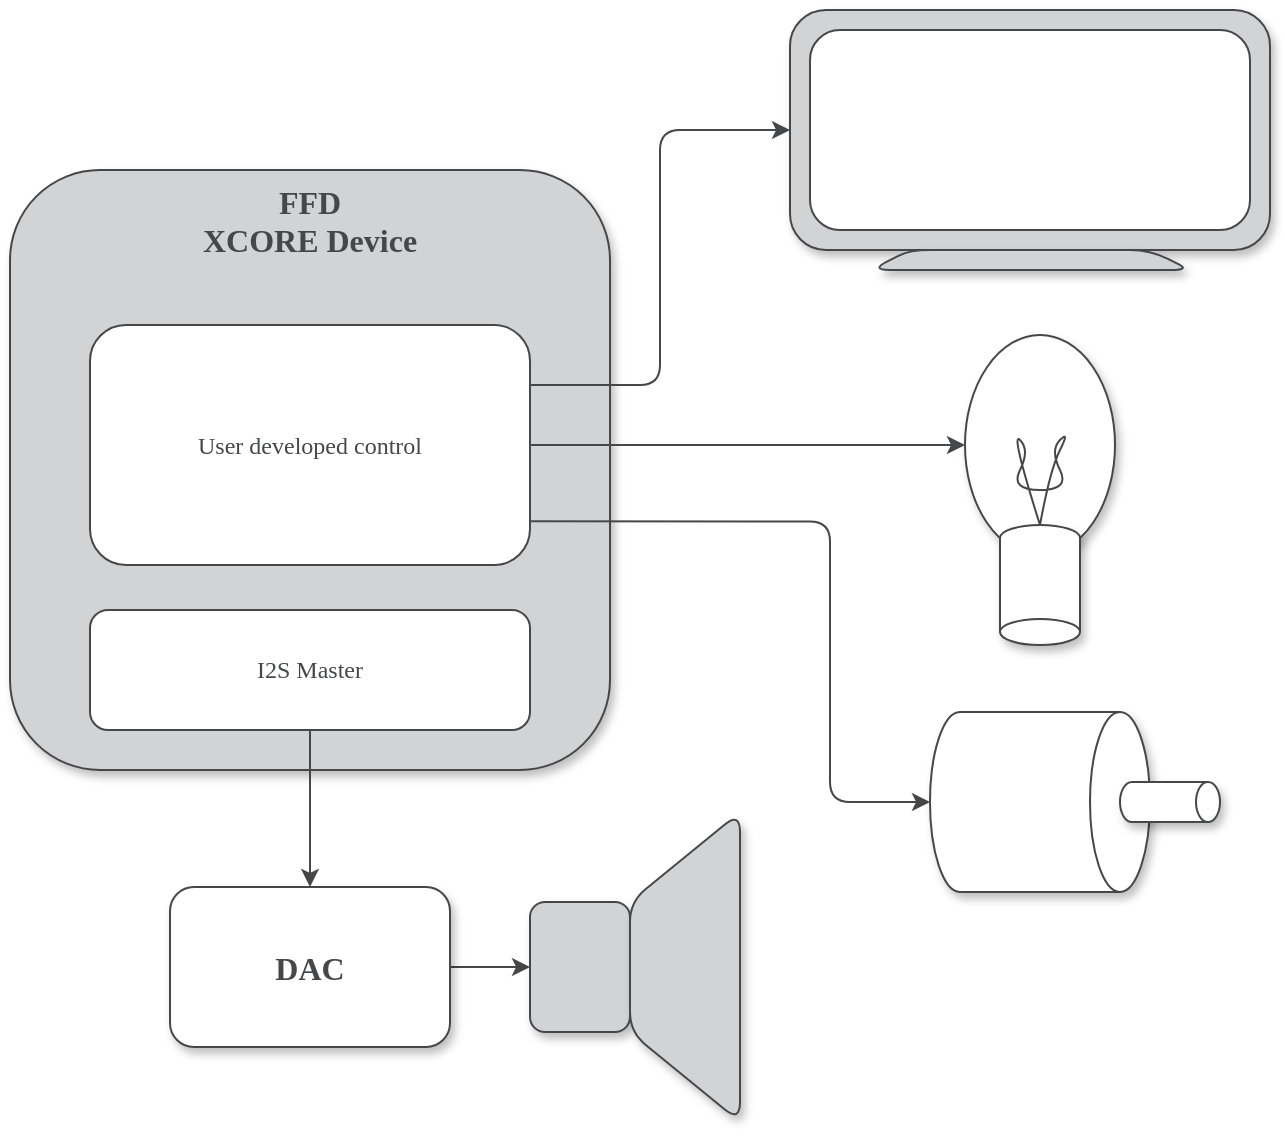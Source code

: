 <mxfile>
    <diagram id="IKv61fmJVMxKtXIGsCpo" name="Page-1">
        <mxGraphModel dx="1724" dy="896" grid="1" gridSize="10" guides="1" tooltips="1" connect="1" arrows="1" fold="1" page="1" pageScale="1" pageWidth="850" pageHeight="1100" background="#ffffff" math="0" shadow="0">
            <root>
                <mxCell id="0"/>
                <mxCell id="1" parent="0"/>
                <mxCell id="2" value="" style="ellipse;whiteSpace=wrap;html=1;rotation=90;labelBackgroundColor=none;fillColor=#FFFFFF;strokeColor=#464749;fontColor=#464749;rounded=1;shadow=1;fontFamily=Arial Nova Light;" parent="1" vertex="1">
                    <mxGeometry x="480" y="360" width="110" height="75" as="geometry"/>
                </mxCell>
                <mxCell id="3" value="FFD&lt;br&gt;XCORE Device" style="whiteSpace=wrap;html=1;aspect=fixed;verticalAlign=top;fontSize=16;labelBackgroundColor=none;fillColor=#D1D3D4;strokeColor=#464749;fontColor=#464749;rounded=1;glass=0;shadow=1;fontFamily=Arial Nova Light;fontStyle=1" parent="1" vertex="1">
                    <mxGeometry x="20" y="260" width="300" height="300" as="geometry"/>
                </mxCell>
                <mxCell id="4" style="edgeStyle=orthogonalEdgeStyle;rounded=1;orthogonalLoop=1;jettySize=auto;html=1;exitX=1;exitY=0.5;exitDx=0;exitDy=0;entryX=0;entryY=0.5;entryDx=0;entryDy=0;fontSize=16;labelBackgroundColor=none;strokeColor=#464749;fontColor=default;fontFamily=Arial Nova Light;" parent="1" source="5" target="6" edge="1">
                    <mxGeometry relative="1" as="geometry"/>
                </mxCell>
                <mxCell id="5" value="DAC" style="rounded=1;whiteSpace=wrap;html=1;fontSize=16;labelBackgroundColor=none;fillColor=#FFFFFF;strokeColor=#464749;fontColor=#464749;rotation=0;shadow=1;fontFamily=Arial Nova Light;fontStyle=1" parent="1" vertex="1">
                    <mxGeometry x="100" y="618.5" width="140" height="80" as="geometry"/>
                </mxCell>
                <mxCell id="6" value="" style="rounded=1;whiteSpace=wrap;html=1;fontSize=16;labelBackgroundColor=none;fillColor=#D1D3D4;strokeColor=#464749;fontColor=#464749;shadow=1;fontFamily=Arial Nova Light;" parent="1" vertex="1">
                    <mxGeometry x="280" y="626" width="50" height="65" as="geometry"/>
                </mxCell>
                <mxCell id="7" value="" style="shape=trapezoid;perimeter=trapezoidPerimeter;whiteSpace=wrap;html=1;fixedSize=1;fontSize=16;rotation=-90;size=45;labelBackgroundColor=none;fillColor=#D1D3D4;strokeColor=#464749;fontColor=#464749;rounded=1;shadow=1;fontFamily=Arial Nova Light;" parent="1" vertex="1">
                    <mxGeometry x="280" y="631" width="155" height="55" as="geometry"/>
                </mxCell>
                <mxCell id="8" style="edgeStyle=orthogonalEdgeStyle;rounded=1;orthogonalLoop=1;jettySize=auto;html=1;exitX=0.5;exitY=1;exitDx=0;exitDy=0;labelBackgroundColor=none;strokeColor=#464749;fontColor=default;fontFamily=Arial Nova Light;" parent="1" source="9" target="5" edge="1">
                    <mxGeometry relative="1" as="geometry"/>
                </mxCell>
                <mxCell id="9" value="I2S Master" style="rounded=1;whiteSpace=wrap;html=1;labelBackgroundColor=none;fillColor=#FFFFFF;strokeColor=#464749;fontColor=#464749;fontFamily=Arial Nova Light;" parent="1" vertex="1">
                    <mxGeometry x="60" y="480" width="220" height="60" as="geometry"/>
                </mxCell>
                <mxCell id="10" style="edgeStyle=orthogonalEdgeStyle;rounded=1;orthogonalLoop=1;jettySize=auto;html=1;exitX=0.995;exitY=0.818;exitDx=0;exitDy=0;entryX=0.5;entryY=1;entryDx=0;entryDy=0;endArrow=classic;endFill=1;strokeWidth=1;startArrow=none;startFill=0;labelBackgroundColor=none;strokeColor=#464749;fontColor=default;exitPerimeter=0;entryPerimeter=0;fontFamily=Arial Nova Light;" parent="1" source="13" target="14" edge="1">
                    <mxGeometry relative="1" as="geometry">
                        <Array as="points">
                            <mxPoint x="430" y="436"/>
                            <mxPoint x="430" y="576"/>
                        </Array>
                    </mxGeometry>
                </mxCell>
                <mxCell id="11" style="edgeStyle=orthogonalEdgeStyle;rounded=1;orthogonalLoop=1;jettySize=auto;html=1;exitX=1;exitY=0.5;exitDx=0;exitDy=0;entryX=0.5;entryY=1;entryDx=0;entryDy=0;startArrow=none;startFill=0;endArrow=classic;endFill=1;strokeWidth=1;labelBackgroundColor=none;strokeColor=#464749;fontColor=default;fontFamily=Arial Nova Light;" parent="1" source="13" target="2" edge="1">
                    <mxGeometry relative="1" as="geometry"/>
                </mxCell>
                <mxCell id="12" style="edgeStyle=orthogonalEdgeStyle;rounded=1;orthogonalLoop=1;jettySize=auto;html=1;exitX=1;exitY=0.25;exitDx=0;exitDy=0;entryX=0;entryY=0.5;entryDx=0;entryDy=0;startArrow=none;startFill=0;endArrow=classic;endFill=1;strokeWidth=1;labelBackgroundColor=none;strokeColor=#464749;fontColor=default;fontFamily=Arial Nova Light;" parent="1" source="13" target="18" edge="1">
                    <mxGeometry relative="1" as="geometry"/>
                </mxCell>
                <mxCell id="13" value="User developed control" style="rounded=1;whiteSpace=wrap;html=1;labelBackgroundColor=none;fillColor=#FFFFFF;strokeColor=#464749;fontColor=#464749;rotation=0;fontFamily=Arial Nova Light;" parent="1" vertex="1">
                    <mxGeometry x="60" y="337.5" width="220" height="120" as="geometry"/>
                </mxCell>
                <mxCell id="14" value="" style="shape=cylinder3;whiteSpace=wrap;html=1;boundedLbl=1;backgroundOutline=1;size=15;rotation=90;labelBackgroundColor=none;fillColor=#FFFFFF;strokeColor=#464749;fontColor=#464749;rounded=1;shadow=1;fontFamily=Arial Nova Light;" parent="1" vertex="1">
                    <mxGeometry x="490" y="521" width="90" height="110" as="geometry"/>
                </mxCell>
                <mxCell id="15" value="" style="shape=cylinder3;whiteSpace=wrap;html=1;boundedLbl=1;backgroundOutline=1;size=6;rotation=90;labelBackgroundColor=none;fillColor=#FFFFFF;strokeColor=#464749;fontColor=#464749;rounded=1;shadow=1;fontFamily=Arial Nova Light;" parent="1" vertex="1">
                    <mxGeometry x="590" y="551" width="20" height="50" as="geometry"/>
                </mxCell>
                <mxCell id="16" value="" style="shape=cylinder3;whiteSpace=wrap;html=1;boundedLbl=1;backgroundOutline=1;size=6.5;rotation=-180;labelBackgroundColor=none;fillColor=#FFFFFF;strokeColor=#464749;fontColor=#464749;rounded=1;shadow=1;fontFamily=Arial Nova Light;" parent="1" vertex="1">
                    <mxGeometry x="515" y="437.5" width="40" height="60" as="geometry"/>
                </mxCell>
                <mxCell id="17" value="" style="curved=1;endArrow=none;html=1;rounded=1;exitX=0.5;exitY=1;exitDx=0;exitDy=0;exitPerimeter=0;entryX=0.5;entryY=1;entryDx=0;entryDy=0;entryPerimeter=0;endFill=0;labelBackgroundColor=none;strokeColor=#464749;fontColor=default;shadow=0;fontFamily=Arial Nova Light;" parent="1" source="16" target="16" edge="1">
                    <mxGeometry width="50" height="50" relative="1" as="geometry">
                        <mxPoint x="370" y="480" as="sourcePoint"/>
                        <mxPoint x="420" y="430" as="targetPoint"/>
                        <Array as="points">
                            <mxPoint x="520" y="390"/>
                            <mxPoint x="530" y="400"/>
                            <mxPoint x="520" y="420"/>
                            <mxPoint x="550" y="420"/>
                            <mxPoint x="540" y="400"/>
                            <mxPoint x="550" y="390"/>
                            <mxPoint x="540" y="410"/>
                        </Array>
                    </mxGeometry>
                </mxCell>
                <mxCell id="18" value="" style="rounded=1;whiteSpace=wrap;html=1;labelBackgroundColor=none;fillColor=#D1D3D4;strokeColor=#464749;fontColor=#464749;shadow=1;fontFamily=Arial Nova Light;" parent="1" vertex="1">
                    <mxGeometry x="410" y="180" width="240" height="120" as="geometry"/>
                </mxCell>
                <mxCell id="19" value="" style="rounded=1;whiteSpace=wrap;html=1;labelBackgroundColor=none;fillColor=#FFFFFF;strokeColor=#464749;fontColor=#464749;shadow=0;fontFamily=Arial Nova Light;" parent="1" vertex="1">
                    <mxGeometry x="420" y="190" width="220" height="100" as="geometry"/>
                </mxCell>
                <mxCell id="20" value="" style="shape=trapezoid;perimeter=trapezoidPerimeter;whiteSpace=wrap;html=1;fixedSize=1;fontSize=16;rotation=0;size=20;labelBackgroundColor=none;fillColor=#D1D3D4;strokeColor=#464749;fontColor=#464749;rounded=1;shadow=1;fontFamily=Arial Nova Light;" parent="1" vertex="1">
                    <mxGeometry x="450" y="300" width="160" height="10" as="geometry"/>
                </mxCell>
            </root>
        </mxGraphModel>
    </diagram>
</mxfile>